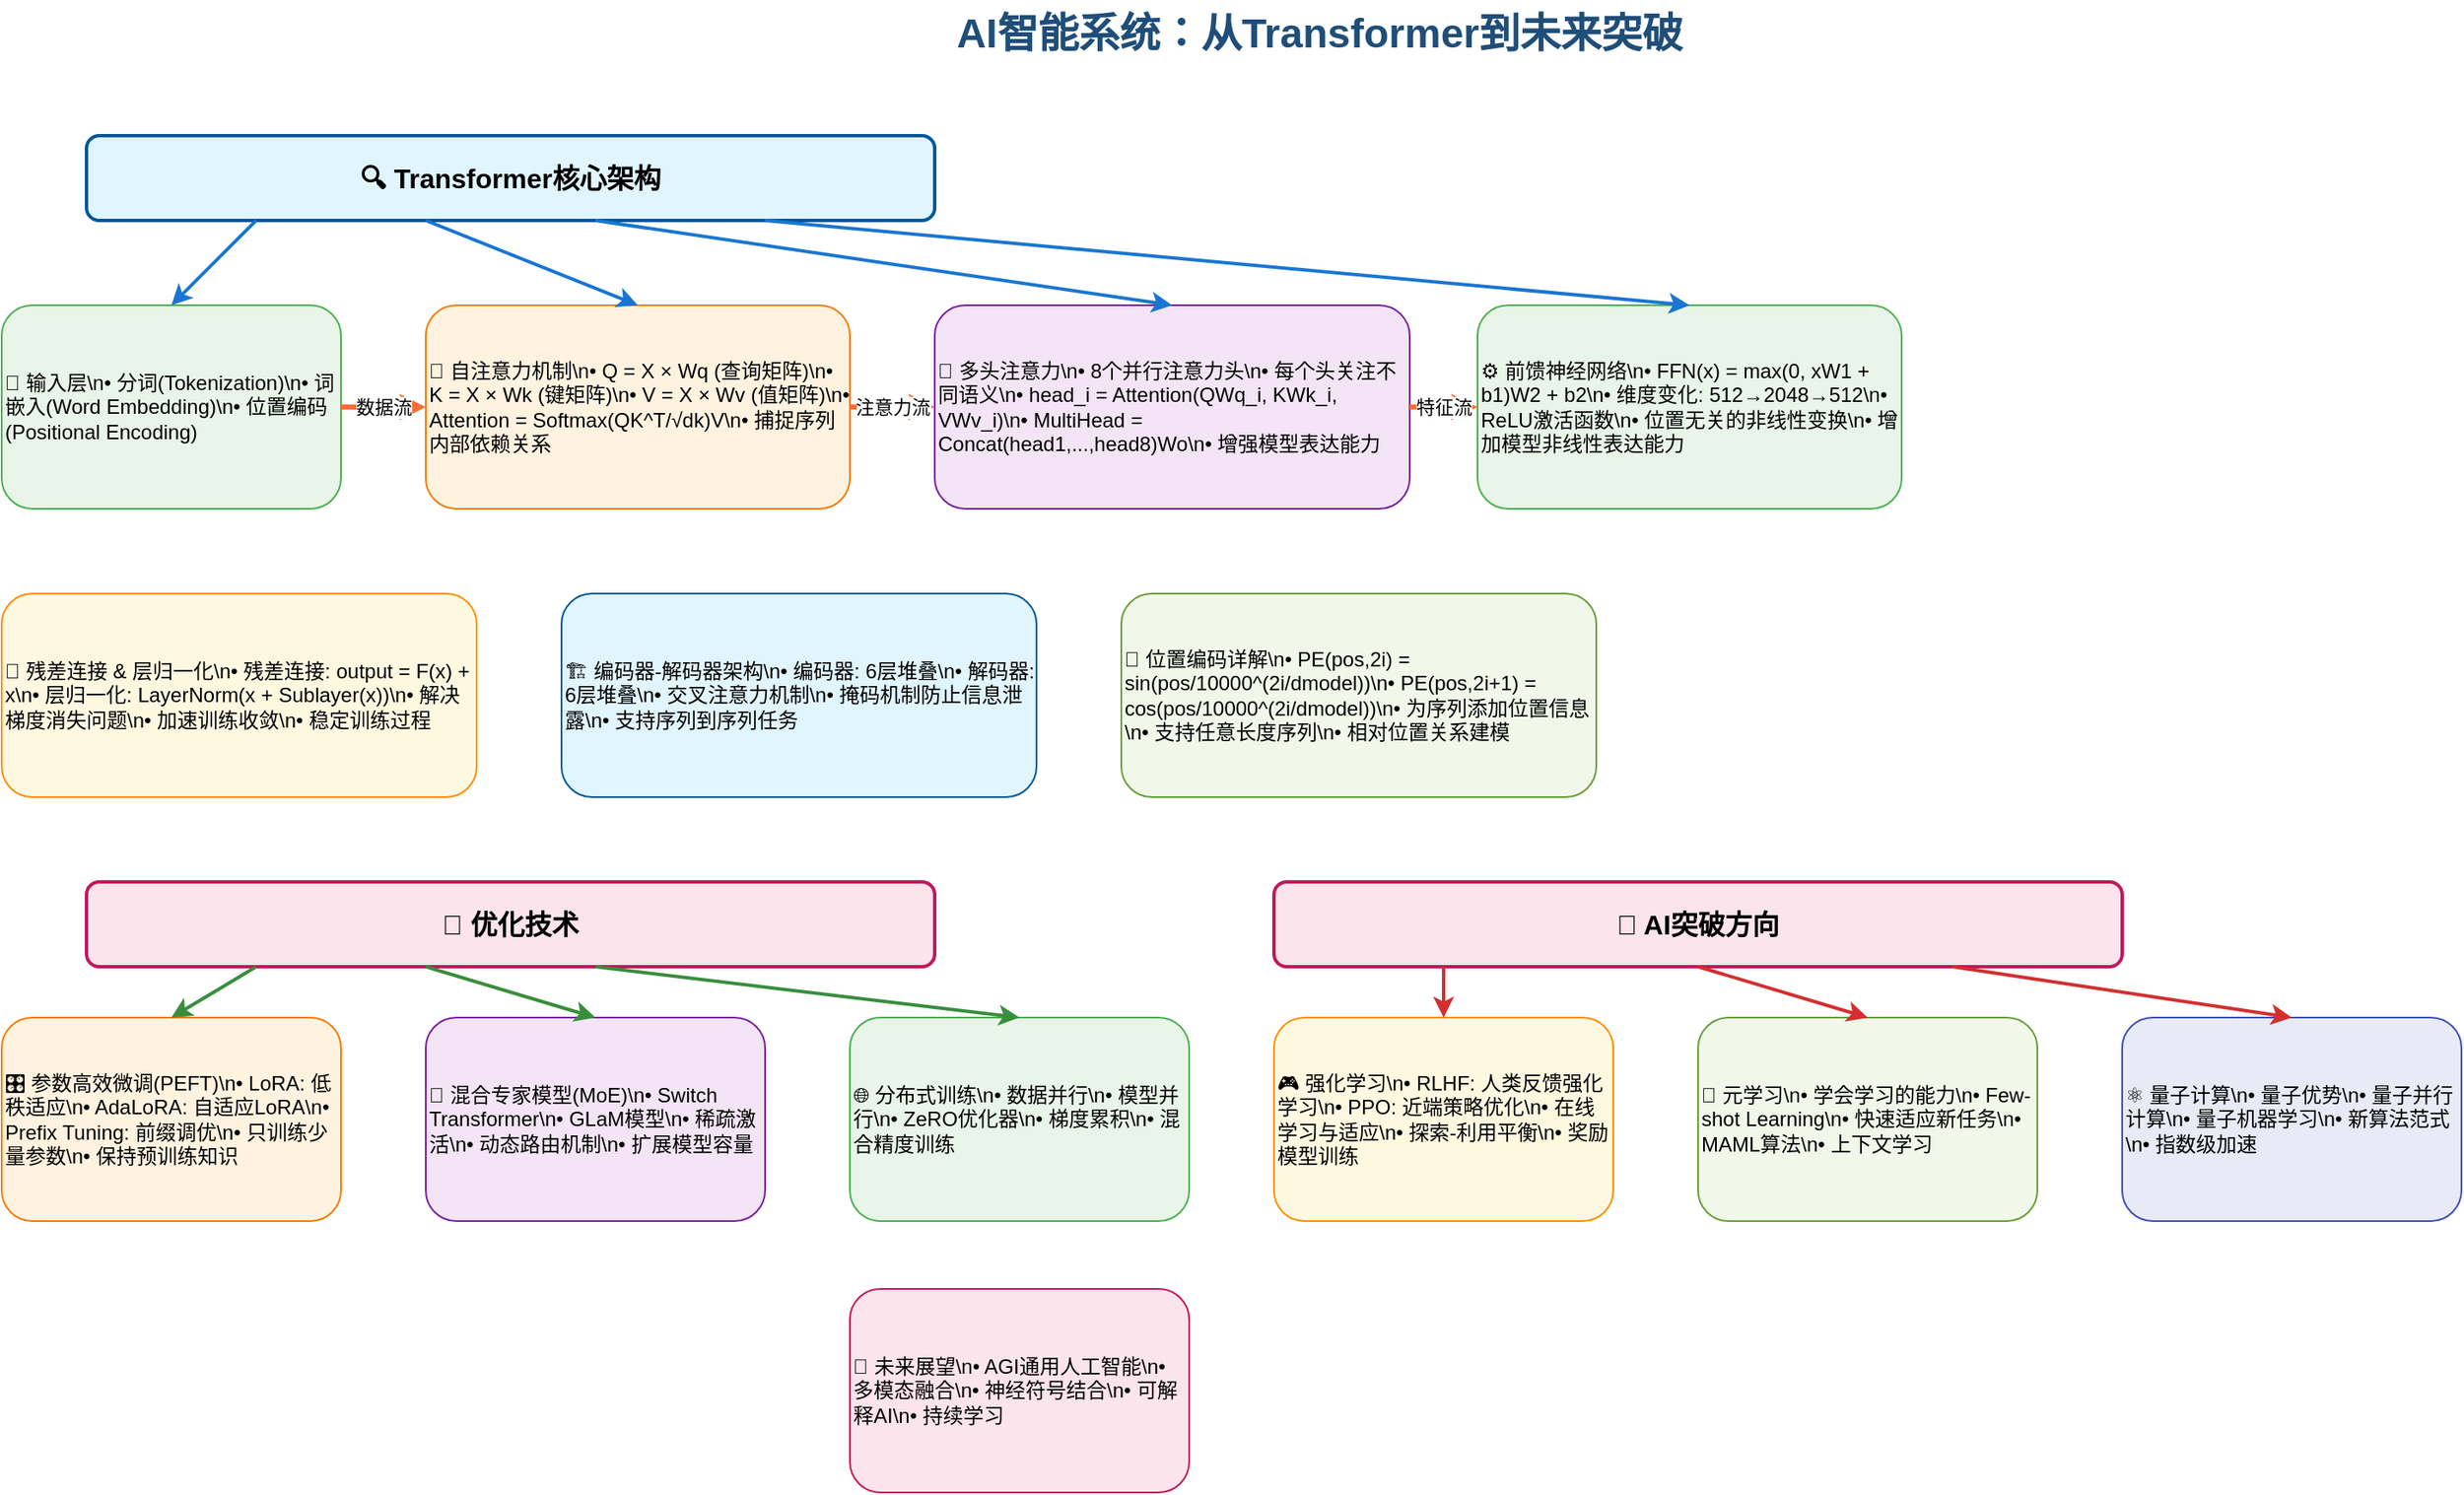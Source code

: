 <mxfile version="22.1.16">
  <diagram name="AI智能系统综合架构" id="comprehensive-ai-architecture">
    <mxGraphModel dx="2074" dy="1196" grid="1" gridSize="10" guides="1" tooltips="1" connect="1" arrows="1" fold="1" page="1" pageScale="1" pageWidth="1654" pageHeight="1169" math="0" shadow="0">
      <root>
        <mxCell id="0" />
        <mxCell id="1" parent="0" />
        
        <!-- 标题 -->
        <mxCell id="title" value="AI智能系统：从Transformer到未来突破" style="text;html=1;strokeColor=none;fillColor=none;align=center;verticalAlign=middle;whiteSpace=wrap;rounded=0;fontSize=24;fontStyle=1;fontColor=#1f4e79;" vertex="1" parent="1">
          <mxGeometry x="527" y="20" width="600" height="40" as="geometry" />
        </mxCell>
        
        <!-- Transformer架构核心 -->
        <mxCell id="transformer-core" value="🔍 Transformer核心架构" style="rounded=1;whiteSpace=wrap;html=1;fillColor=#e1f5fe;strokeColor=#01579b;strokeWidth=2;fontSize=16;fontStyle=1;" vertex="1" parent="1">
          <mxGeometry x="100" y="100" width="500" height="50" as="geometry" />
        </mxCell>
        
        <!-- 输入层 -->
        <mxCell id="input-layer" value="📝 输入层\n• 分词(Tokenization)\n• 词嵌入(Word Embedding)\n• 位置编码(Positional Encoding)" style="rounded=1;whiteSpace=wrap;html=1;fillColor=#e8f5e8;strokeColor=#4caf50;fontSize=12;align=left;" vertex="1" parent="1">
          <mxGeometry x="50" y="200" width="200" height="120" as="geometry" />
        </mxCell>
        
        <!-- 注意力机制 -->
        <mxCell id="attention" value="🎯 自注意力机制\n• Q = X × Wq (查询矩阵)\n• K = X × Wk (键矩阵)\n• V = X × Wv (值矩阵)\n• Attention = Softmax(QK^T/√dk)V\n• 捕捉序列内部依赖关系" style="rounded=1;whiteSpace=wrap;html=1;fillColor=#fff3e0;strokeColor=#f57c00;fontSize=12;align=left;" vertex="1" parent="1">
          <mxGeometry x="300" y="200" width="250" height="120" as="geometry" />
        </mxCell>
        
        <!-- 多头注意力 -->
        <mxCell id="multihead" value="🧠 多头注意力\n• 8个并行注意力头\n• 每个头关注不同语义\n• head_i = Attention(QWq_i, KWk_i, VWv_i)\n• MultiHead = Concat(head1,...,head8)Wo\n• 增强模型表达能力" style="rounded=1;whiteSpace=wrap;html=1;fillColor=#f3e5f5;strokeColor=#7b1fa2;fontSize=12;align=left;" vertex="1" parent="1">
          <mxGeometry x="600" y="200" width="280" height="120" as="geometry" />
        </mxCell>
        
        <!-- 前馈网络 -->
        <mxCell id="ffn" value="⚙️ 前馈神经网络\n• FFN(x) = max(0, xW1 + b1)W2 + b2\n• 维度变化: 512→2048→512\n• ReLU激活函数\n• 位置无关的非线性变换\n• 增加模型非线性表达能力" style="rounded=1;whiteSpace=wrap;html=1;fillColor=#e8f5e8;strokeColor=#4caf50;fontSize=12;align=left;" vertex="1" parent="1">
          <mxGeometry x="920" y="200" width="250" height="120" as="geometry" />
        </mxCell>
        
        <!-- 残差连接和层归一化 -->
        <mxCell id="residual-norm" value="🔄 残差连接 &amp; 层归一化\n• 残差连接: output = F(x) + x\n• 层归一化: LayerNorm(x + Sublayer(x))\n• 解决梯度消失问题\n• 加速训练收敛\n• 稳定训练过程" style="rounded=1;whiteSpace=wrap;html=1;fillColor=#fff8e1;strokeColor=#ff8f00;fontSize=12;align=left;" vertex="1" parent="1">
          <mxGeometry x="50" y="370" width="280" height="120" as="geometry" />
        </mxCell>
        
        <!-- 编码器-解码器架构 -->
        <mxCell id="encoder-decoder" value="🏗️ 编码器-解码器架构\n• 编码器: 6层堆叠\n• 解码器: 6层堆叠\n• 交叉注意力机制\n• 掩码机制防止信息泄露\n• 支持序列到序列任务" style="rounded=1;whiteSpace=wrap;html=1;fillColor=#e1f5fe;strokeColor=#01579b;fontSize=12;align=left;" vertex="1" parent="1">
          <mxGeometry x="380" y="370" width="280" height="120" as="geometry" />
        </mxCell>
        
        <!-- 位置编码详解 -->
        <mxCell id="positional-encoding" value="📍 位置编码详解\n• PE(pos,2i) = sin(pos/10000^(2i/dmodel))\n• PE(pos,2i+1) = cos(pos/10000^(2i/dmodel))\n• 为序列添加位置信息\n• 支持任意长度序列\n• 相对位置关系建模" style="rounded=1;whiteSpace=wrap;html=1;fillColor=#f1f8e9;strokeColor=#689f38;fontSize=12;align=left;" vertex="1" parent="1">
          <mxGeometry x="710" y="370" width="280" height="120" as="geometry" />
        </mxCell>
        
        <!-- 优化技术 -->
        <mxCell id="optimization" value="🚀 优化技术" style="rounded=1;whiteSpace=wrap;html=1;fillColor=#fce4ec;strokeColor=#c2185b;strokeWidth=2;fontSize=16;fontStyle=1;" vertex="1" parent="1">
          <mxGeometry x="100" y="540" width="500" height="50" as="geometry" />
        </mxCell>
        
        <!-- 参数高效微调 -->
        <mxCell id="peft" value="🎛️ 参数高效微调(PEFT)\n• LoRA: 低秩适应\n• AdaLoRA: 自适应LoRA\n• Prefix Tuning: 前缀调优\n• 只训练少量参数\n• 保持预训练知识" style="rounded=1;whiteSpace=wrap;html=1;fillColor=#fff3e0;strokeColor=#f57c00;fontSize=12;align=left;" vertex="1" parent="1">
          <mxGeometry x="50" y="620" width="200" height="120" as="geometry" />
        </mxCell>
        
        <!-- 混合专家模型 -->
        <mxCell id="moe" value="👥 混合专家模型(MoE)\n• Switch Transformer\n• GLaM模型\n• 稀疏激活\n• 动态路由机制\n• 扩展模型容量" style="rounded=1;whiteSpace=wrap;html=1;fillColor=#f3e5f5;strokeColor=#7b1fa2;fontSize=12;align=left;" vertex="1" parent="1">
          <mxGeometry x="300" y="620" width="200" height="120" as="geometry" />
        </mxCell>
        
        <!-- 分布式训练 -->
        <mxCell id="distributed" value="🌐 分布式训练\n• 数据并行\n• 模型并行\n• ZeRO优化器\n• 梯度累积\n• 混合精度训练" style="rounded=1;whiteSpace=wrap;html=1;fillColor=#e8f5e8;strokeColor=#4caf50;fontSize=12;align=left;" vertex="1" parent="1">
          <mxGeometry x="550" y="620" width="200" height="120" as="geometry" />
        </mxCell>
        
        <!-- AI突破方向 -->
        <mxCell id="ai-breakthroughs" value="🚀 AI突破方向" style="rounded=1;whiteSpace=wrap;html=1;fillColor=#fce4ec;strokeColor=#c2185b;strokeWidth=2;fontSize=16;fontStyle=1;" vertex="1" parent="1">
          <mxGeometry x="800" y="540" width="500" height="50" as="geometry" />
        </mxCell>
        
        <!-- 强化学习 -->
        <mxCell id="rl" value="🎮 强化学习\n• RLHF: 人类反馈强化学习\n• PPO: 近端策略优化\n• 在线学习与适应\n• 探索-利用平衡\n• 奖励模型训练" style="rounded=1;whiteSpace=wrap;html=1;fillColor=#fff8e1;strokeColor=#ff8f00;fontSize=12;align=left;" vertex="1" parent="1">
          <mxGeometry x="800" y="620" width="200" height="120" as="geometry" />
        </mxCell>
        
        <!-- 元学习 -->
        <mxCell id="meta" value="🧬 元学习\n• 学会学习的能力\n• Few-shot Learning\n• 快速适应新任务\n• MAML算法\n• 上下文学习" style="rounded=1;whiteSpace=wrap;html=1;fillColor=#f1f8e9;strokeColor=#689f38;fontSize=12;align=left;" vertex="1" parent="1">
          <mxGeometry x="1050" y="620" width="200" height="120" as="geometry" />
        </mxCell>
        
        <!-- 量子计算 -->
        <mxCell id="quantum" value="⚛️ 量子计算\n• 量子优势\n• 量子并行计算\n• 量子机器学习\n• 新算法范式\n• 指数级加速" style="rounded=1;whiteSpace=wrap;html=1;fillColor=#e8eaf6;strokeColor=#3f51b5;fontSize=12;align=left;" vertex="1" parent="1">
          <mxGeometry x="1300" y="620" width="200" height="120" as="geometry" />
        </mxCell>
        
        <!-- 未来展望 -->
        <mxCell id="future" value="🔮 未来展望\n• AGI通用人工智能\n• 多模态融合\n• 神经符号结合\n• 可解释AI\n• 持续学习" style="rounded=1;whiteSpace=wrap;html=1;fillColor=#fce4ec;strokeColor=#c2185b;fontSize=12;align=left;" vertex="1" parent="1">
          <mxGeometry x="550" y="780" width="200" height="120" as="geometry" />
        </mxCell>
        
        <!-- 连接线 -->
        <mxCell id="arrow1" value="" style="endArrow=classic;html=1;rounded=0;exitX=0.2;exitY=1;exitDx=0;exitDy=0;entryX=0.5;entryY=0;entryDx=0;entryDy=0;strokeWidth=2;strokeColor=#1976d2;" edge="1" parent="1" source="transformer-core" target="input-layer">
          <mxGeometry width="50" height="50" relative="1" as="geometry" />
        </mxCell>
        
        <mxCell id="arrow2" value="" style="endArrow=classic;html=1;rounded=0;exitX=0.4;exitY=1;exitDx=0;exitDy=0;entryX=0.5;entryY=0;entryDx=0;entryDy=0;strokeWidth=2;strokeColor=#1976d2;" edge="1" parent="1" source="transformer-core" target="attention">
          <mxGeometry width="50" height="50" relative="1" as="geometry" />
        </mxCell>
        
        <mxCell id="arrow3" value="" style="endArrow=classic;html=1;rounded=0;exitX=0.6;exitY=1;exitDx=0;exitDy=0;entryX=0.5;entryY=0;entryDx=0;entryDy=0;strokeWidth=2;strokeColor=#1976d2;" edge="1" parent="1" source="transformer-core" target="multihead">
          <mxGeometry width="50" height="50" relative="1" as="geometry" />
        </mxCell>
        
        <mxCell id="arrow4" value="" style="endArrow=classic;html=1;rounded=0;exitX=0.8;exitY=1;exitDx=0;exitDy=0;entryX=0.5;entryY=0;entryDx=0;entryDy=0;strokeWidth=2;strokeColor=#1976d2;" edge="1" parent="1" source="transformer-core" target="ffn">
          <mxGeometry width="50" height="50" relative="1" as="geometry" />
        </mxCell>
        
        <mxCell id="arrow5" value="" style="endArrow=classic;html=1;rounded=0;exitX=0.2;exitY=1;exitDx=0;exitDy=0;entryX=0.5;entryY=0;entryDx=0;entryDy=0;strokeWidth=2;strokeColor=#388e3c;" edge="1" parent="1" source="optimization" target="peft">
          <mxGeometry width="50" height="50" relative="1" as="geometry" />
        </mxCell>
        
        <mxCell id="arrow6" value="" style="endArrow=classic;html=1;rounded=0;exitX=0.4;exitY=1;exitDx=0;exitDy=0;entryX=0.5;entryY=0;entryDx=0;entryDy=0;strokeWidth=2;strokeColor=#388e3c;" edge="1" parent="1" source="optimization" target="moe">
          <mxGeometry width="50" height="50" relative="1" as="geometry" />
        </mxCell>
        
        <mxCell id="arrow7" value="" style="endArrow=classic;html=1;rounded=0;exitX=0.6;exitY=1;exitDx=0;exitDy=0;entryX=0.5;entryY=0;entryDx=0;entryDy=0;strokeWidth=2;strokeColor=#388e3c;" edge="1" parent="1" source="optimization" target="distributed">
          <mxGeometry width="50" height="50" relative="1" as="geometry" />
        </mxCell>
        
        <mxCell id="arrow8" value="" style="endArrow=classic;html=1;rounded=0;exitX=0.2;exitY=1;exitDx=0;exitDy=0;entryX=0.5;entryY=0;entryDx=0;entryDy=0;strokeWidth=2;strokeColor=#d32f2f;" edge="1" parent="1" source="ai-breakthroughs" target="rl">
          <mxGeometry width="50" height="50" relative="1" as="geometry" />
        </mxCell>
        
        <mxCell id="arrow9" value="" style="endArrow=classic;html=1;rounded=0;exitX=0.5;exitY=1;exitDx=0;exitDy=0;entryX=0.5;entryY=0;entryDx=0;entryDy=0;strokeWidth=2;strokeColor=#d32f2f;" edge="1" parent="1" source="ai-breakthroughs" target="meta">
          <mxGeometry width="50" height="50" relative="1" as="geometry" />
        </mxCell>
        
        <mxCell id="arrow10" value="" style="endArrow=classic;html=1;rounded=0;exitX=0.8;exitY=1;exitDx=0;exitDy=0;entryX=0.5;entryY=0;entryDx=0;entryDy=0;strokeWidth=2;strokeColor=#d32f2f;" edge="1" parent="1" source="ai-breakthroughs" target="quantum">
          <mxGeometry width="50" height="50" relative="1" as="geometry" />
        </mxCell>
        
        <!-- 数据流箭头 -->
        <mxCell id="flow1" value="数据流" style="endArrow=classic;html=1;rounded=0;exitX=1;exitY=0.5;exitDx=0;exitDy=0;entryX=0;entryY=0.5;entryDx=0;entryDy=0;strokeWidth=3;strokeColor=#ff6b35;dashed=1;" edge="1" parent="1" source="input-layer" target="attention">
          <mxGeometry width="50" height="50" relative="1" as="geometry" />
        </mxCell>
        
        <mxCell id="flow2" value="注意力流" style="endArrow=classic;html=1;rounded=0;exitX=1;exitY=0.5;exitDx=0;exitDy=0;entryX=0;entryY=0.5;entryDx=0;entryDy=0;strokeWidth=3;strokeColor=#ff6b35;dashed=1;" edge="1" parent="1" source="attention" target="multihead">
          <mxGeometry width="50" height="50" relative="1" as="geometry" />
        </mxCell>
        
        <mxCell id="flow3" value="特征流" style="endArrow=classic;html=1;rounded=0;exitX=1;exitY=0.5;exitDx=0;exitDy=0;entryX=0;entryY=0.5;entryDx=0;entryDy=0;strokeWidth=3;strokeColor=#ff6b35;dashed=1;" edge="1" parent="1" source="multihead" target="ffn">
          <mxGeometry width="50" height="50" relative="1" as="geometry" />
        </mxCell>
        
      </root>
    </mxGraphModel>
  </diagram>
</mxfile>